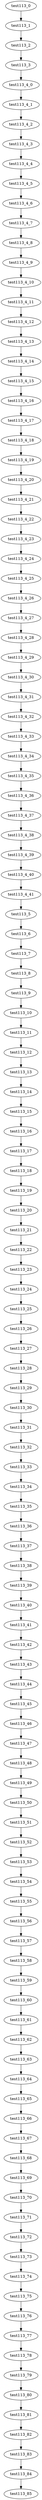 digraph G {
test113_0->test113_1;
test113_1->test113_2;
test113_2->test113_3;
test113_3->test113_4_0;
test113_4_0->test113_4_1;
test113_4_1->test113_4_2;
test113_4_2->test113_4_3;
test113_4_3->test113_4_4;
test113_4_4->test113_4_5;
test113_4_5->test113_4_6;
test113_4_6->test113_4_7;
test113_4_7->test113_4_8;
test113_4_8->test113_4_9;
test113_4_9->test113_4_10;
test113_4_10->test113_4_11;
test113_4_11->test113_4_12;
test113_4_12->test113_4_13;
test113_4_13->test113_4_14;
test113_4_14->test113_4_15;
test113_4_15->test113_4_16;
test113_4_16->test113_4_17;
test113_4_17->test113_4_18;
test113_4_18->test113_4_19;
test113_4_19->test113_4_20;
test113_4_20->test113_4_21;
test113_4_21->test113_4_22;
test113_4_22->test113_4_23;
test113_4_23->test113_4_24;
test113_4_24->test113_4_25;
test113_4_25->test113_4_26;
test113_4_26->test113_4_27;
test113_4_27->test113_4_28;
test113_4_28->test113_4_29;
test113_4_29->test113_4_30;
test113_4_30->test113_4_31;
test113_4_31->test113_4_32;
test113_4_32->test113_4_33;
test113_4_33->test113_4_34;
test113_4_34->test113_4_35;
test113_4_35->test113_4_36;
test113_4_36->test113_4_37;
test113_4_37->test113_4_38;
test113_4_38->test113_4_39;
test113_4_39->test113_4_40;
test113_4_40->test113_4_41;
test113_4_41->test113_5;
test113_5->test113_6;
test113_6->test113_7;
test113_7->test113_8;
test113_8->test113_9;
test113_9->test113_10;
test113_10->test113_11;
test113_11->test113_12;
test113_12->test113_13;
test113_13->test113_14;
test113_14->test113_15;
test113_15->test113_16;
test113_16->test113_17;
test113_17->test113_18;
test113_18->test113_19;
test113_19->test113_20;
test113_20->test113_21;
test113_21->test113_22;
test113_22->test113_23;
test113_23->test113_24;
test113_24->test113_25;
test113_25->test113_26;
test113_26->test113_27;
test113_27->test113_28;
test113_28->test113_29;
test113_29->test113_30;
test113_30->test113_31;
test113_31->test113_32;
test113_32->test113_33;
test113_33->test113_34;
test113_34->test113_35;
test113_35->test113_36;
test113_36->test113_37;
test113_37->test113_38;
test113_38->test113_39;
test113_39->test113_40;
test113_40->test113_41;
test113_41->test113_42;
test113_42->test113_43;
test113_43->test113_44;
test113_44->test113_45;
test113_45->test113_46;
test113_46->test113_47;
test113_47->test113_48;
test113_48->test113_49;
test113_49->test113_50;
test113_50->test113_51;
test113_51->test113_52;
test113_52->test113_53;
test113_53->test113_54;
test113_54->test113_55;
test113_55->test113_56;
test113_56->test113_57;
test113_57->test113_58;
test113_58->test113_59;
test113_59->test113_60;
test113_60->test113_61;
test113_61->test113_62;
test113_62->test113_63;
test113_63->test113_64;
test113_64->test113_65;
test113_65->test113_66;
test113_66->test113_67;
test113_67->test113_68;
test113_68->test113_69;
test113_69->test113_70;
test113_70->test113_71;
test113_71->test113_72;
test113_72->test113_73;
test113_73->test113_74;
test113_74->test113_75;
test113_75->test113_76;
test113_76->test113_77;
test113_77->test113_78;
test113_78->test113_79;
test113_79->test113_80;
test113_80->test113_81;
test113_81->test113_82;
test113_82->test113_83;
test113_83->test113_84;
test113_84->test113_85;

}
